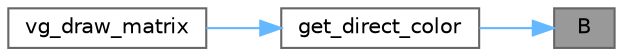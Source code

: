 digraph "B"
{
 // LATEX_PDF_SIZE
  bgcolor="transparent";
  edge [fontname=Helvetica,fontsize=10,labelfontname=Helvetica,labelfontsize=10];
  node [fontname=Helvetica,fontsize=10,shape=box,height=0.2,width=0.4];
  rankdir="RL";
  Node1 [label="B",height=0.2,width=0.4,color="gray40", fillcolor="grey60", style="filled", fontcolor="black",tooltip="This function returns the blue component of a color in RGB."];
  Node1 -> Node2 [dir="back",color="steelblue1",style="solid"];
  Node2 [label="get_direct_color",height=0.2,width=0.4,color="grey40", fillcolor="white", style="filled",URL="$video_8c.html#ab87c9ed01dbb967ee33eca94c8a088e8",tooltip="This functions return a color formed by a set of bytes that represent each of the RGB components."];
  Node2 -> Node3 [dir="back",color="steelblue1",style="solid"];
  Node3 [label="vg_draw_matrix",height=0.2,width=0.4,color="grey40", fillcolor="white", style="filled",URL="$video_8c.html#a3604104f4f56b2f458337fdaf1730f36",tooltip="This function is responsible for drawing the matrix that represents the board of the game."];
}
